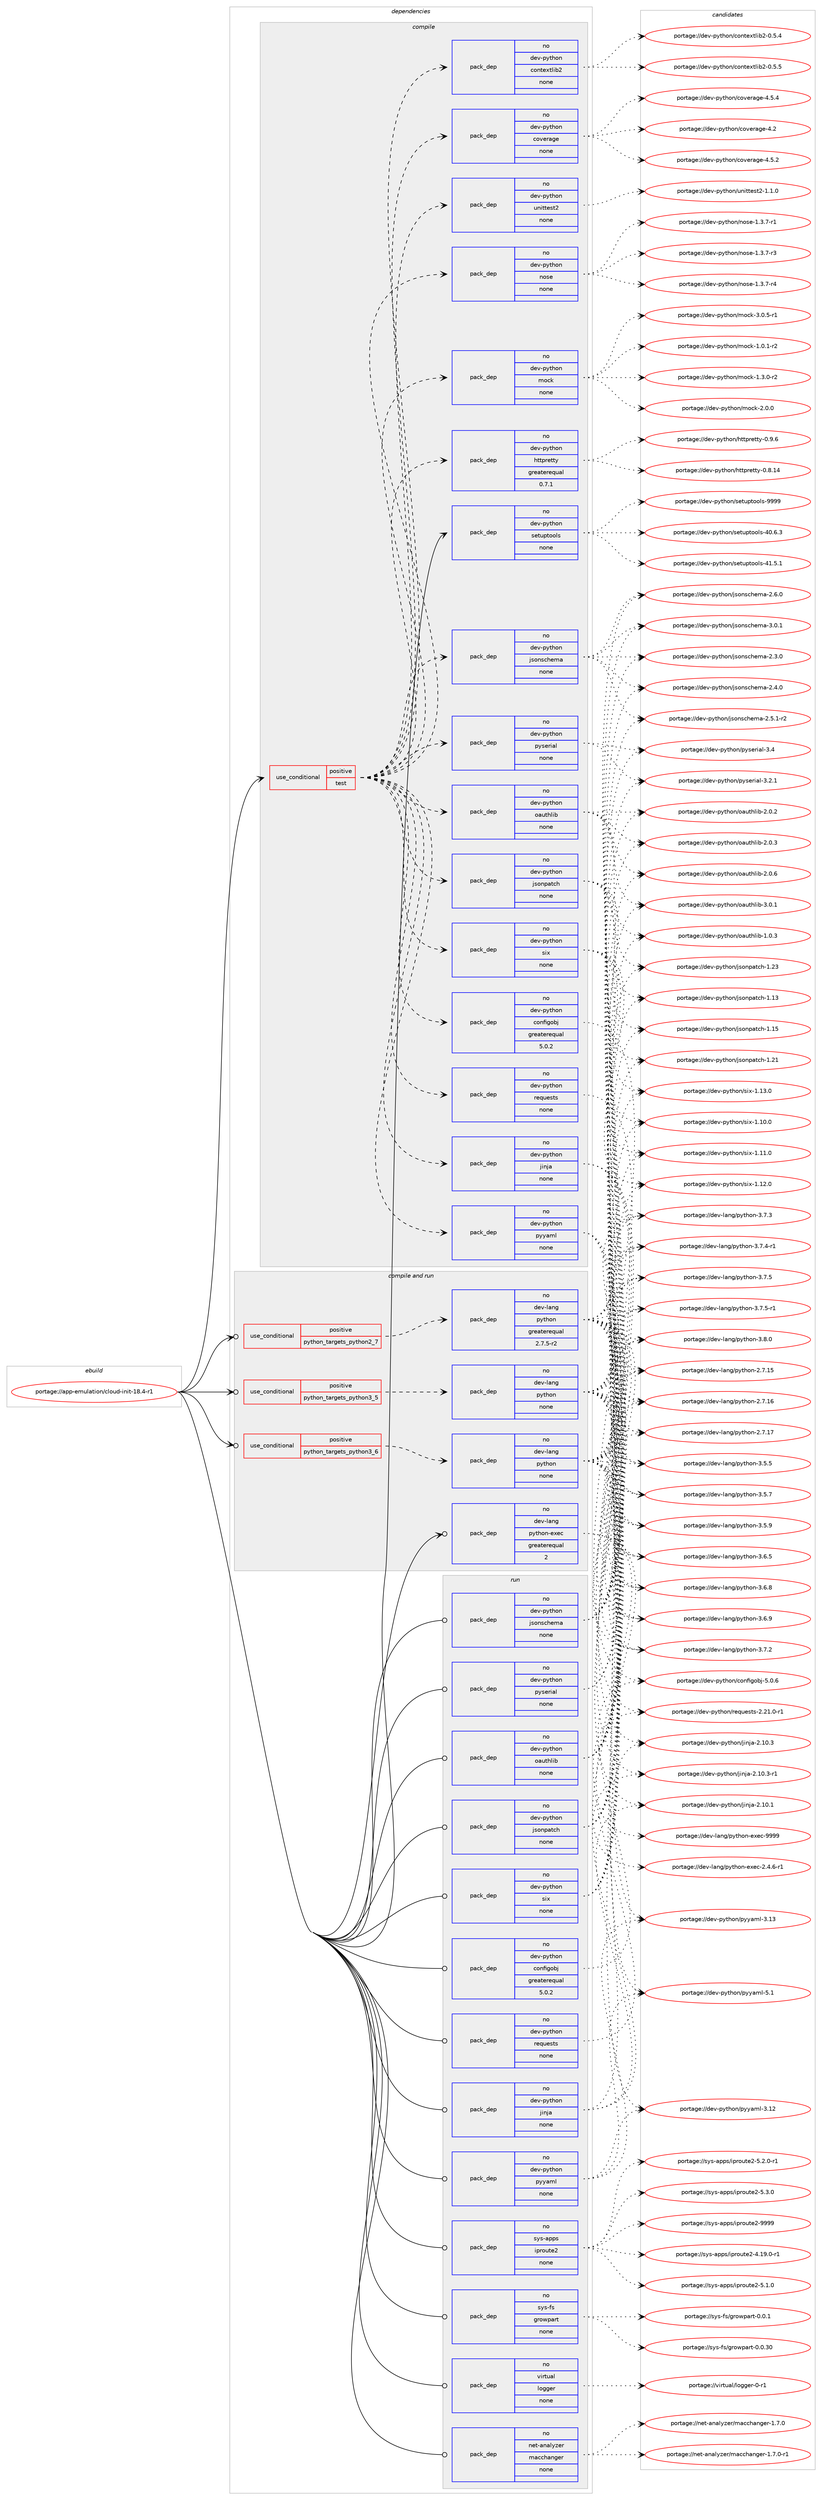 digraph prolog {

# *************
# Graph options
# *************

newrank=true;
concentrate=true;
compound=true;
graph [rankdir=LR,fontname=Helvetica,fontsize=10,ranksep=1.5];#, ranksep=2.5, nodesep=0.2];
edge  [arrowhead=vee];
node  [fontname=Helvetica,fontsize=10];

# **********
# The ebuild
# **********

subgraph cluster_leftcol {
color=gray;
rank=same;
label=<<i>ebuild</i>>;
id [label="portage://app-emulation/cloud-init-18.4-r1", color=red, width=4, href="../app-emulation/cloud-init-18.4-r1.svg"];
}

# ****************
# The dependencies
# ****************

subgraph cluster_midcol {
color=gray;
label=<<i>dependencies</i>>;
subgraph cluster_compile {
fillcolor="#eeeeee";
style=filled;
label=<<i>compile</i>>;
subgraph cond4576 {
dependency18989 [label=<<TABLE BORDER="0" CELLBORDER="1" CELLSPACING="0" CELLPADDING="4"><TR><TD ROWSPAN="3" CELLPADDING="10">use_conditional</TD></TR><TR><TD>positive</TD></TR><TR><TD>test</TD></TR></TABLE>>, shape=none, color=red];
subgraph pack14067 {
dependency18990 [label=<<TABLE BORDER="0" CELLBORDER="1" CELLSPACING="0" CELLPADDING="4" WIDTH="220"><TR><TD ROWSPAN="6" CELLPADDING="30">pack_dep</TD></TR><TR><TD WIDTH="110">no</TD></TR><TR><TD>dev-python</TD></TR><TR><TD>jinja</TD></TR><TR><TD>none</TD></TR><TR><TD></TD></TR></TABLE>>, shape=none, color=blue];
}
dependency18989:e -> dependency18990:w [weight=20,style="dashed",arrowhead="vee"];
subgraph pack14068 {
dependency18991 [label=<<TABLE BORDER="0" CELLBORDER="1" CELLSPACING="0" CELLPADDING="4" WIDTH="220"><TR><TD ROWSPAN="6" CELLPADDING="30">pack_dep</TD></TR><TR><TD WIDTH="110">no</TD></TR><TR><TD>dev-python</TD></TR><TR><TD>oauthlib</TD></TR><TR><TD>none</TD></TR><TR><TD></TD></TR></TABLE>>, shape=none, color=blue];
}
dependency18989:e -> dependency18991:w [weight=20,style="dashed",arrowhead="vee"];
subgraph pack14069 {
dependency18992 [label=<<TABLE BORDER="0" CELLBORDER="1" CELLSPACING="0" CELLPADDING="4" WIDTH="220"><TR><TD ROWSPAN="6" CELLPADDING="30">pack_dep</TD></TR><TR><TD WIDTH="110">no</TD></TR><TR><TD>dev-python</TD></TR><TR><TD>pyserial</TD></TR><TR><TD>none</TD></TR><TR><TD></TD></TR></TABLE>>, shape=none, color=blue];
}
dependency18989:e -> dependency18992:w [weight=20,style="dashed",arrowhead="vee"];
subgraph pack14070 {
dependency18993 [label=<<TABLE BORDER="0" CELLBORDER="1" CELLSPACING="0" CELLPADDING="4" WIDTH="220"><TR><TD ROWSPAN="6" CELLPADDING="30">pack_dep</TD></TR><TR><TD WIDTH="110">no</TD></TR><TR><TD>dev-python</TD></TR><TR><TD>configobj</TD></TR><TR><TD>greaterequal</TD></TR><TR><TD>5.0.2</TD></TR></TABLE>>, shape=none, color=blue];
}
dependency18989:e -> dependency18993:w [weight=20,style="dashed",arrowhead="vee"];
subgraph pack14071 {
dependency18994 [label=<<TABLE BORDER="0" CELLBORDER="1" CELLSPACING="0" CELLPADDING="4" WIDTH="220"><TR><TD ROWSPAN="6" CELLPADDING="30">pack_dep</TD></TR><TR><TD WIDTH="110">no</TD></TR><TR><TD>dev-python</TD></TR><TR><TD>pyyaml</TD></TR><TR><TD>none</TD></TR><TR><TD></TD></TR></TABLE>>, shape=none, color=blue];
}
dependency18989:e -> dependency18994:w [weight=20,style="dashed",arrowhead="vee"];
subgraph pack14072 {
dependency18995 [label=<<TABLE BORDER="0" CELLBORDER="1" CELLSPACING="0" CELLPADDING="4" WIDTH="220"><TR><TD ROWSPAN="6" CELLPADDING="30">pack_dep</TD></TR><TR><TD WIDTH="110">no</TD></TR><TR><TD>dev-python</TD></TR><TR><TD>requests</TD></TR><TR><TD>none</TD></TR><TR><TD></TD></TR></TABLE>>, shape=none, color=blue];
}
dependency18989:e -> dependency18995:w [weight=20,style="dashed",arrowhead="vee"];
subgraph pack14073 {
dependency18996 [label=<<TABLE BORDER="0" CELLBORDER="1" CELLSPACING="0" CELLPADDING="4" WIDTH="220"><TR><TD ROWSPAN="6" CELLPADDING="30">pack_dep</TD></TR><TR><TD WIDTH="110">no</TD></TR><TR><TD>dev-python</TD></TR><TR><TD>jsonpatch</TD></TR><TR><TD>none</TD></TR><TR><TD></TD></TR></TABLE>>, shape=none, color=blue];
}
dependency18989:e -> dependency18996:w [weight=20,style="dashed",arrowhead="vee"];
subgraph pack14074 {
dependency18997 [label=<<TABLE BORDER="0" CELLBORDER="1" CELLSPACING="0" CELLPADDING="4" WIDTH="220"><TR><TD ROWSPAN="6" CELLPADDING="30">pack_dep</TD></TR><TR><TD WIDTH="110">no</TD></TR><TR><TD>dev-python</TD></TR><TR><TD>jsonschema</TD></TR><TR><TD>none</TD></TR><TR><TD></TD></TR></TABLE>>, shape=none, color=blue];
}
dependency18989:e -> dependency18997:w [weight=20,style="dashed",arrowhead="vee"];
subgraph pack14075 {
dependency18998 [label=<<TABLE BORDER="0" CELLBORDER="1" CELLSPACING="0" CELLPADDING="4" WIDTH="220"><TR><TD ROWSPAN="6" CELLPADDING="30">pack_dep</TD></TR><TR><TD WIDTH="110">no</TD></TR><TR><TD>dev-python</TD></TR><TR><TD>six</TD></TR><TR><TD>none</TD></TR><TR><TD></TD></TR></TABLE>>, shape=none, color=blue];
}
dependency18989:e -> dependency18998:w [weight=20,style="dashed",arrowhead="vee"];
subgraph pack14076 {
dependency18999 [label=<<TABLE BORDER="0" CELLBORDER="1" CELLSPACING="0" CELLPADDING="4" WIDTH="220"><TR><TD ROWSPAN="6" CELLPADDING="30">pack_dep</TD></TR><TR><TD WIDTH="110">no</TD></TR><TR><TD>dev-python</TD></TR><TR><TD>httpretty</TD></TR><TR><TD>greaterequal</TD></TR><TR><TD>0.7.1</TD></TR></TABLE>>, shape=none, color=blue];
}
dependency18989:e -> dependency18999:w [weight=20,style="dashed",arrowhead="vee"];
subgraph pack14077 {
dependency19000 [label=<<TABLE BORDER="0" CELLBORDER="1" CELLSPACING="0" CELLPADDING="4" WIDTH="220"><TR><TD ROWSPAN="6" CELLPADDING="30">pack_dep</TD></TR><TR><TD WIDTH="110">no</TD></TR><TR><TD>dev-python</TD></TR><TR><TD>mock</TD></TR><TR><TD>none</TD></TR><TR><TD></TD></TR></TABLE>>, shape=none, color=blue];
}
dependency18989:e -> dependency19000:w [weight=20,style="dashed",arrowhead="vee"];
subgraph pack14078 {
dependency19001 [label=<<TABLE BORDER="0" CELLBORDER="1" CELLSPACING="0" CELLPADDING="4" WIDTH="220"><TR><TD ROWSPAN="6" CELLPADDING="30">pack_dep</TD></TR><TR><TD WIDTH="110">no</TD></TR><TR><TD>dev-python</TD></TR><TR><TD>nose</TD></TR><TR><TD>none</TD></TR><TR><TD></TD></TR></TABLE>>, shape=none, color=blue];
}
dependency18989:e -> dependency19001:w [weight=20,style="dashed",arrowhead="vee"];
subgraph pack14079 {
dependency19002 [label=<<TABLE BORDER="0" CELLBORDER="1" CELLSPACING="0" CELLPADDING="4" WIDTH="220"><TR><TD ROWSPAN="6" CELLPADDING="30">pack_dep</TD></TR><TR><TD WIDTH="110">no</TD></TR><TR><TD>dev-python</TD></TR><TR><TD>unittest2</TD></TR><TR><TD>none</TD></TR><TR><TD></TD></TR></TABLE>>, shape=none, color=blue];
}
dependency18989:e -> dependency19002:w [weight=20,style="dashed",arrowhead="vee"];
subgraph pack14080 {
dependency19003 [label=<<TABLE BORDER="0" CELLBORDER="1" CELLSPACING="0" CELLPADDING="4" WIDTH="220"><TR><TD ROWSPAN="6" CELLPADDING="30">pack_dep</TD></TR><TR><TD WIDTH="110">no</TD></TR><TR><TD>dev-python</TD></TR><TR><TD>coverage</TD></TR><TR><TD>none</TD></TR><TR><TD></TD></TR></TABLE>>, shape=none, color=blue];
}
dependency18989:e -> dependency19003:w [weight=20,style="dashed",arrowhead="vee"];
subgraph pack14081 {
dependency19004 [label=<<TABLE BORDER="0" CELLBORDER="1" CELLSPACING="0" CELLPADDING="4" WIDTH="220"><TR><TD ROWSPAN="6" CELLPADDING="30">pack_dep</TD></TR><TR><TD WIDTH="110">no</TD></TR><TR><TD>dev-python</TD></TR><TR><TD>contextlib2</TD></TR><TR><TD>none</TD></TR><TR><TD></TD></TR></TABLE>>, shape=none, color=blue];
}
dependency18989:e -> dependency19004:w [weight=20,style="dashed",arrowhead="vee"];
}
id:e -> dependency18989:w [weight=20,style="solid",arrowhead="vee"];
subgraph pack14082 {
dependency19005 [label=<<TABLE BORDER="0" CELLBORDER="1" CELLSPACING="0" CELLPADDING="4" WIDTH="220"><TR><TD ROWSPAN="6" CELLPADDING="30">pack_dep</TD></TR><TR><TD WIDTH="110">no</TD></TR><TR><TD>dev-python</TD></TR><TR><TD>setuptools</TD></TR><TR><TD>none</TD></TR><TR><TD></TD></TR></TABLE>>, shape=none, color=blue];
}
id:e -> dependency19005:w [weight=20,style="solid",arrowhead="vee"];
}
subgraph cluster_compileandrun {
fillcolor="#eeeeee";
style=filled;
label=<<i>compile and run</i>>;
subgraph cond4577 {
dependency19006 [label=<<TABLE BORDER="0" CELLBORDER="1" CELLSPACING="0" CELLPADDING="4"><TR><TD ROWSPAN="3" CELLPADDING="10">use_conditional</TD></TR><TR><TD>positive</TD></TR><TR><TD>python_targets_python2_7</TD></TR></TABLE>>, shape=none, color=red];
subgraph pack14083 {
dependency19007 [label=<<TABLE BORDER="0" CELLBORDER="1" CELLSPACING="0" CELLPADDING="4" WIDTH="220"><TR><TD ROWSPAN="6" CELLPADDING="30">pack_dep</TD></TR><TR><TD WIDTH="110">no</TD></TR><TR><TD>dev-lang</TD></TR><TR><TD>python</TD></TR><TR><TD>greaterequal</TD></TR><TR><TD>2.7.5-r2</TD></TR></TABLE>>, shape=none, color=blue];
}
dependency19006:e -> dependency19007:w [weight=20,style="dashed",arrowhead="vee"];
}
id:e -> dependency19006:w [weight=20,style="solid",arrowhead="odotvee"];
subgraph cond4578 {
dependency19008 [label=<<TABLE BORDER="0" CELLBORDER="1" CELLSPACING="0" CELLPADDING="4"><TR><TD ROWSPAN="3" CELLPADDING="10">use_conditional</TD></TR><TR><TD>positive</TD></TR><TR><TD>python_targets_python3_5</TD></TR></TABLE>>, shape=none, color=red];
subgraph pack14084 {
dependency19009 [label=<<TABLE BORDER="0" CELLBORDER="1" CELLSPACING="0" CELLPADDING="4" WIDTH="220"><TR><TD ROWSPAN="6" CELLPADDING="30">pack_dep</TD></TR><TR><TD WIDTH="110">no</TD></TR><TR><TD>dev-lang</TD></TR><TR><TD>python</TD></TR><TR><TD>none</TD></TR><TR><TD></TD></TR></TABLE>>, shape=none, color=blue];
}
dependency19008:e -> dependency19009:w [weight=20,style="dashed",arrowhead="vee"];
}
id:e -> dependency19008:w [weight=20,style="solid",arrowhead="odotvee"];
subgraph cond4579 {
dependency19010 [label=<<TABLE BORDER="0" CELLBORDER="1" CELLSPACING="0" CELLPADDING="4"><TR><TD ROWSPAN="3" CELLPADDING="10">use_conditional</TD></TR><TR><TD>positive</TD></TR><TR><TD>python_targets_python3_6</TD></TR></TABLE>>, shape=none, color=red];
subgraph pack14085 {
dependency19011 [label=<<TABLE BORDER="0" CELLBORDER="1" CELLSPACING="0" CELLPADDING="4" WIDTH="220"><TR><TD ROWSPAN="6" CELLPADDING="30">pack_dep</TD></TR><TR><TD WIDTH="110">no</TD></TR><TR><TD>dev-lang</TD></TR><TR><TD>python</TD></TR><TR><TD>none</TD></TR><TR><TD></TD></TR></TABLE>>, shape=none, color=blue];
}
dependency19010:e -> dependency19011:w [weight=20,style="dashed",arrowhead="vee"];
}
id:e -> dependency19010:w [weight=20,style="solid",arrowhead="odotvee"];
subgraph pack14086 {
dependency19012 [label=<<TABLE BORDER="0" CELLBORDER="1" CELLSPACING="0" CELLPADDING="4" WIDTH="220"><TR><TD ROWSPAN="6" CELLPADDING="30">pack_dep</TD></TR><TR><TD WIDTH="110">no</TD></TR><TR><TD>dev-lang</TD></TR><TR><TD>python-exec</TD></TR><TR><TD>greaterequal</TD></TR><TR><TD>2</TD></TR></TABLE>>, shape=none, color=blue];
}
id:e -> dependency19012:w [weight=20,style="solid",arrowhead="odotvee"];
}
subgraph cluster_run {
fillcolor="#eeeeee";
style=filled;
label=<<i>run</i>>;
subgraph pack14087 {
dependency19013 [label=<<TABLE BORDER="0" CELLBORDER="1" CELLSPACING="0" CELLPADDING="4" WIDTH="220"><TR><TD ROWSPAN="6" CELLPADDING="30">pack_dep</TD></TR><TR><TD WIDTH="110">no</TD></TR><TR><TD>dev-python</TD></TR><TR><TD>configobj</TD></TR><TR><TD>greaterequal</TD></TR><TR><TD>5.0.2</TD></TR></TABLE>>, shape=none, color=blue];
}
id:e -> dependency19013:w [weight=20,style="solid",arrowhead="odot"];
subgraph pack14088 {
dependency19014 [label=<<TABLE BORDER="0" CELLBORDER="1" CELLSPACING="0" CELLPADDING="4" WIDTH="220"><TR><TD ROWSPAN="6" CELLPADDING="30">pack_dep</TD></TR><TR><TD WIDTH="110">no</TD></TR><TR><TD>dev-python</TD></TR><TR><TD>jinja</TD></TR><TR><TD>none</TD></TR><TR><TD></TD></TR></TABLE>>, shape=none, color=blue];
}
id:e -> dependency19014:w [weight=20,style="solid",arrowhead="odot"];
subgraph pack14089 {
dependency19015 [label=<<TABLE BORDER="0" CELLBORDER="1" CELLSPACING="0" CELLPADDING="4" WIDTH="220"><TR><TD ROWSPAN="6" CELLPADDING="30">pack_dep</TD></TR><TR><TD WIDTH="110">no</TD></TR><TR><TD>dev-python</TD></TR><TR><TD>jsonpatch</TD></TR><TR><TD>none</TD></TR><TR><TD></TD></TR></TABLE>>, shape=none, color=blue];
}
id:e -> dependency19015:w [weight=20,style="solid",arrowhead="odot"];
subgraph pack14090 {
dependency19016 [label=<<TABLE BORDER="0" CELLBORDER="1" CELLSPACING="0" CELLPADDING="4" WIDTH="220"><TR><TD ROWSPAN="6" CELLPADDING="30">pack_dep</TD></TR><TR><TD WIDTH="110">no</TD></TR><TR><TD>dev-python</TD></TR><TR><TD>jsonschema</TD></TR><TR><TD>none</TD></TR><TR><TD></TD></TR></TABLE>>, shape=none, color=blue];
}
id:e -> dependency19016:w [weight=20,style="solid",arrowhead="odot"];
subgraph pack14091 {
dependency19017 [label=<<TABLE BORDER="0" CELLBORDER="1" CELLSPACING="0" CELLPADDING="4" WIDTH="220"><TR><TD ROWSPAN="6" CELLPADDING="30">pack_dep</TD></TR><TR><TD WIDTH="110">no</TD></TR><TR><TD>dev-python</TD></TR><TR><TD>oauthlib</TD></TR><TR><TD>none</TD></TR><TR><TD></TD></TR></TABLE>>, shape=none, color=blue];
}
id:e -> dependency19017:w [weight=20,style="solid",arrowhead="odot"];
subgraph pack14092 {
dependency19018 [label=<<TABLE BORDER="0" CELLBORDER="1" CELLSPACING="0" CELLPADDING="4" WIDTH="220"><TR><TD ROWSPAN="6" CELLPADDING="30">pack_dep</TD></TR><TR><TD WIDTH="110">no</TD></TR><TR><TD>dev-python</TD></TR><TR><TD>pyserial</TD></TR><TR><TD>none</TD></TR><TR><TD></TD></TR></TABLE>>, shape=none, color=blue];
}
id:e -> dependency19018:w [weight=20,style="solid",arrowhead="odot"];
subgraph pack14093 {
dependency19019 [label=<<TABLE BORDER="0" CELLBORDER="1" CELLSPACING="0" CELLPADDING="4" WIDTH="220"><TR><TD ROWSPAN="6" CELLPADDING="30">pack_dep</TD></TR><TR><TD WIDTH="110">no</TD></TR><TR><TD>dev-python</TD></TR><TR><TD>pyyaml</TD></TR><TR><TD>none</TD></TR><TR><TD></TD></TR></TABLE>>, shape=none, color=blue];
}
id:e -> dependency19019:w [weight=20,style="solid",arrowhead="odot"];
subgraph pack14094 {
dependency19020 [label=<<TABLE BORDER="0" CELLBORDER="1" CELLSPACING="0" CELLPADDING="4" WIDTH="220"><TR><TD ROWSPAN="6" CELLPADDING="30">pack_dep</TD></TR><TR><TD WIDTH="110">no</TD></TR><TR><TD>dev-python</TD></TR><TR><TD>requests</TD></TR><TR><TD>none</TD></TR><TR><TD></TD></TR></TABLE>>, shape=none, color=blue];
}
id:e -> dependency19020:w [weight=20,style="solid",arrowhead="odot"];
subgraph pack14095 {
dependency19021 [label=<<TABLE BORDER="0" CELLBORDER="1" CELLSPACING="0" CELLPADDING="4" WIDTH="220"><TR><TD ROWSPAN="6" CELLPADDING="30">pack_dep</TD></TR><TR><TD WIDTH="110">no</TD></TR><TR><TD>dev-python</TD></TR><TR><TD>six</TD></TR><TR><TD>none</TD></TR><TR><TD></TD></TR></TABLE>>, shape=none, color=blue];
}
id:e -> dependency19021:w [weight=20,style="solid",arrowhead="odot"];
subgraph pack14096 {
dependency19022 [label=<<TABLE BORDER="0" CELLBORDER="1" CELLSPACING="0" CELLPADDING="4" WIDTH="220"><TR><TD ROWSPAN="6" CELLPADDING="30">pack_dep</TD></TR><TR><TD WIDTH="110">no</TD></TR><TR><TD>net-analyzer</TD></TR><TR><TD>macchanger</TD></TR><TR><TD>none</TD></TR><TR><TD></TD></TR></TABLE>>, shape=none, color=blue];
}
id:e -> dependency19022:w [weight=20,style="solid",arrowhead="odot"];
subgraph pack14097 {
dependency19023 [label=<<TABLE BORDER="0" CELLBORDER="1" CELLSPACING="0" CELLPADDING="4" WIDTH="220"><TR><TD ROWSPAN="6" CELLPADDING="30">pack_dep</TD></TR><TR><TD WIDTH="110">no</TD></TR><TR><TD>sys-apps</TD></TR><TR><TD>iproute2</TD></TR><TR><TD>none</TD></TR><TR><TD></TD></TR></TABLE>>, shape=none, color=blue];
}
id:e -> dependency19023:w [weight=20,style="solid",arrowhead="odot"];
subgraph pack14098 {
dependency19024 [label=<<TABLE BORDER="0" CELLBORDER="1" CELLSPACING="0" CELLPADDING="4" WIDTH="220"><TR><TD ROWSPAN="6" CELLPADDING="30">pack_dep</TD></TR><TR><TD WIDTH="110">no</TD></TR><TR><TD>sys-fs</TD></TR><TR><TD>growpart</TD></TR><TR><TD>none</TD></TR><TR><TD></TD></TR></TABLE>>, shape=none, color=blue];
}
id:e -> dependency19024:w [weight=20,style="solid",arrowhead="odot"];
subgraph pack14099 {
dependency19025 [label=<<TABLE BORDER="0" CELLBORDER="1" CELLSPACING="0" CELLPADDING="4" WIDTH="220"><TR><TD ROWSPAN="6" CELLPADDING="30">pack_dep</TD></TR><TR><TD WIDTH="110">no</TD></TR><TR><TD>virtual</TD></TR><TR><TD>logger</TD></TR><TR><TD>none</TD></TR><TR><TD></TD></TR></TABLE>>, shape=none, color=blue];
}
id:e -> dependency19025:w [weight=20,style="solid",arrowhead="odot"];
}
}

# **************
# The candidates
# **************

subgraph cluster_choices {
rank=same;
color=gray;
label=<<i>candidates</i>>;

subgraph choice14067 {
color=black;
nodesep=1;
choiceportage10010111845112121116104111110471061051101069745504649484649 [label="portage://dev-python/jinja-2.10.1", color=red, width=4,href="../dev-python/jinja-2.10.1.svg"];
choiceportage10010111845112121116104111110471061051101069745504649484651 [label="portage://dev-python/jinja-2.10.3", color=red, width=4,href="../dev-python/jinja-2.10.3.svg"];
choiceportage100101118451121211161041111104710610511010697455046494846514511449 [label="portage://dev-python/jinja-2.10.3-r1", color=red, width=4,href="../dev-python/jinja-2.10.3-r1.svg"];
dependency18990:e -> choiceportage10010111845112121116104111110471061051101069745504649484649:w [style=dotted,weight="100"];
dependency18990:e -> choiceportage10010111845112121116104111110471061051101069745504649484651:w [style=dotted,weight="100"];
dependency18990:e -> choiceportage100101118451121211161041111104710610511010697455046494846514511449:w [style=dotted,weight="100"];
}
subgraph choice14068 {
color=black;
nodesep=1;
choiceportage10010111845112121116104111110471119711711610410810598454946484651 [label="portage://dev-python/oauthlib-1.0.3", color=red, width=4,href="../dev-python/oauthlib-1.0.3.svg"];
choiceportage10010111845112121116104111110471119711711610410810598455046484650 [label="portage://dev-python/oauthlib-2.0.2", color=red, width=4,href="../dev-python/oauthlib-2.0.2.svg"];
choiceportage10010111845112121116104111110471119711711610410810598455046484651 [label="portage://dev-python/oauthlib-2.0.3", color=red, width=4,href="../dev-python/oauthlib-2.0.3.svg"];
choiceportage10010111845112121116104111110471119711711610410810598455046484654 [label="portage://dev-python/oauthlib-2.0.6", color=red, width=4,href="../dev-python/oauthlib-2.0.6.svg"];
choiceportage10010111845112121116104111110471119711711610410810598455146484649 [label="portage://dev-python/oauthlib-3.0.1", color=red, width=4,href="../dev-python/oauthlib-3.0.1.svg"];
dependency18991:e -> choiceportage10010111845112121116104111110471119711711610410810598454946484651:w [style=dotted,weight="100"];
dependency18991:e -> choiceportage10010111845112121116104111110471119711711610410810598455046484650:w [style=dotted,weight="100"];
dependency18991:e -> choiceportage10010111845112121116104111110471119711711610410810598455046484651:w [style=dotted,weight="100"];
dependency18991:e -> choiceportage10010111845112121116104111110471119711711610410810598455046484654:w [style=dotted,weight="100"];
dependency18991:e -> choiceportage10010111845112121116104111110471119711711610410810598455146484649:w [style=dotted,weight="100"];
}
subgraph choice14069 {
color=black;
nodesep=1;
choiceportage100101118451121211161041111104711212111510111410597108455146504649 [label="portage://dev-python/pyserial-3.2.1", color=red, width=4,href="../dev-python/pyserial-3.2.1.svg"];
choiceportage10010111845112121116104111110471121211151011141059710845514652 [label="portage://dev-python/pyserial-3.4", color=red, width=4,href="../dev-python/pyserial-3.4.svg"];
dependency18992:e -> choiceportage100101118451121211161041111104711212111510111410597108455146504649:w [style=dotted,weight="100"];
dependency18992:e -> choiceportage10010111845112121116104111110471121211151011141059710845514652:w [style=dotted,weight="100"];
}
subgraph choice14070 {
color=black;
nodesep=1;
choiceportage10010111845112121116104111110479911111010210510311198106455346484654 [label="portage://dev-python/configobj-5.0.6", color=red, width=4,href="../dev-python/configobj-5.0.6.svg"];
dependency18993:e -> choiceportage10010111845112121116104111110479911111010210510311198106455346484654:w [style=dotted,weight="100"];
}
subgraph choice14071 {
color=black;
nodesep=1;
choiceportage1001011184511212111610411111047112121121971091084551464950 [label="portage://dev-python/pyyaml-3.12", color=red, width=4,href="../dev-python/pyyaml-3.12.svg"];
choiceportage1001011184511212111610411111047112121121971091084551464951 [label="portage://dev-python/pyyaml-3.13", color=red, width=4,href="../dev-python/pyyaml-3.13.svg"];
choiceportage10010111845112121116104111110471121211219710910845534649 [label="portage://dev-python/pyyaml-5.1", color=red, width=4,href="../dev-python/pyyaml-5.1.svg"];
dependency18994:e -> choiceportage1001011184511212111610411111047112121121971091084551464950:w [style=dotted,weight="100"];
dependency18994:e -> choiceportage1001011184511212111610411111047112121121971091084551464951:w [style=dotted,weight="100"];
dependency18994:e -> choiceportage10010111845112121116104111110471121211219710910845534649:w [style=dotted,weight="100"];
}
subgraph choice14072 {
color=black;
nodesep=1;
choiceportage1001011184511212111610411111047114101113117101115116115455046504946484511449 [label="portage://dev-python/requests-2.21.0-r1", color=red, width=4,href="../dev-python/requests-2.21.0-r1.svg"];
dependency18995:e -> choiceportage1001011184511212111610411111047114101113117101115116115455046504946484511449:w [style=dotted,weight="100"];
}
subgraph choice14073 {
color=black;
nodesep=1;
choiceportage100101118451121211161041111104710611511111011297116991044549464951 [label="portage://dev-python/jsonpatch-1.13", color=red, width=4,href="../dev-python/jsonpatch-1.13.svg"];
choiceportage100101118451121211161041111104710611511111011297116991044549464953 [label="portage://dev-python/jsonpatch-1.15", color=red, width=4,href="../dev-python/jsonpatch-1.15.svg"];
choiceportage100101118451121211161041111104710611511111011297116991044549465049 [label="portage://dev-python/jsonpatch-1.21", color=red, width=4,href="../dev-python/jsonpatch-1.21.svg"];
choiceportage100101118451121211161041111104710611511111011297116991044549465051 [label="portage://dev-python/jsonpatch-1.23", color=red, width=4,href="../dev-python/jsonpatch-1.23.svg"];
dependency18996:e -> choiceportage100101118451121211161041111104710611511111011297116991044549464951:w [style=dotted,weight="100"];
dependency18996:e -> choiceportage100101118451121211161041111104710611511111011297116991044549464953:w [style=dotted,weight="100"];
dependency18996:e -> choiceportage100101118451121211161041111104710611511111011297116991044549465049:w [style=dotted,weight="100"];
dependency18996:e -> choiceportage100101118451121211161041111104710611511111011297116991044549465051:w [style=dotted,weight="100"];
}
subgraph choice14074 {
color=black;
nodesep=1;
choiceportage10010111845112121116104111110471061151111101159910410110997455046514648 [label="portage://dev-python/jsonschema-2.3.0", color=red, width=4,href="../dev-python/jsonschema-2.3.0.svg"];
choiceportage10010111845112121116104111110471061151111101159910410110997455046524648 [label="portage://dev-python/jsonschema-2.4.0", color=red, width=4,href="../dev-python/jsonschema-2.4.0.svg"];
choiceportage100101118451121211161041111104710611511111011599104101109974550465346494511450 [label="portage://dev-python/jsonschema-2.5.1-r2", color=red, width=4,href="../dev-python/jsonschema-2.5.1-r2.svg"];
choiceportage10010111845112121116104111110471061151111101159910410110997455046544648 [label="portage://dev-python/jsonschema-2.6.0", color=red, width=4,href="../dev-python/jsonschema-2.6.0.svg"];
choiceportage10010111845112121116104111110471061151111101159910410110997455146484649 [label="portage://dev-python/jsonschema-3.0.1", color=red, width=4,href="../dev-python/jsonschema-3.0.1.svg"];
dependency18997:e -> choiceportage10010111845112121116104111110471061151111101159910410110997455046514648:w [style=dotted,weight="100"];
dependency18997:e -> choiceportage10010111845112121116104111110471061151111101159910410110997455046524648:w [style=dotted,weight="100"];
dependency18997:e -> choiceportage100101118451121211161041111104710611511111011599104101109974550465346494511450:w [style=dotted,weight="100"];
dependency18997:e -> choiceportage10010111845112121116104111110471061151111101159910410110997455046544648:w [style=dotted,weight="100"];
dependency18997:e -> choiceportage10010111845112121116104111110471061151111101159910410110997455146484649:w [style=dotted,weight="100"];
}
subgraph choice14075 {
color=black;
nodesep=1;
choiceportage100101118451121211161041111104711510512045494649484648 [label="portage://dev-python/six-1.10.0", color=red, width=4,href="../dev-python/six-1.10.0.svg"];
choiceportage100101118451121211161041111104711510512045494649494648 [label="portage://dev-python/six-1.11.0", color=red, width=4,href="../dev-python/six-1.11.0.svg"];
choiceportage100101118451121211161041111104711510512045494649504648 [label="portage://dev-python/six-1.12.0", color=red, width=4,href="../dev-python/six-1.12.0.svg"];
choiceportage100101118451121211161041111104711510512045494649514648 [label="portage://dev-python/six-1.13.0", color=red, width=4,href="../dev-python/six-1.13.0.svg"];
dependency18998:e -> choiceportage100101118451121211161041111104711510512045494649484648:w [style=dotted,weight="100"];
dependency18998:e -> choiceportage100101118451121211161041111104711510512045494649494648:w [style=dotted,weight="100"];
dependency18998:e -> choiceportage100101118451121211161041111104711510512045494649504648:w [style=dotted,weight="100"];
dependency18998:e -> choiceportage100101118451121211161041111104711510512045494649514648:w [style=dotted,weight="100"];
}
subgraph choice14076 {
color=black;
nodesep=1;
choiceportage100101118451121211161041111104710411611611211410111611612145484656464952 [label="portage://dev-python/httpretty-0.8.14", color=red, width=4,href="../dev-python/httpretty-0.8.14.svg"];
choiceportage1001011184511212111610411111047104116116112114101116116121454846574654 [label="portage://dev-python/httpretty-0.9.6", color=red, width=4,href="../dev-python/httpretty-0.9.6.svg"];
dependency18999:e -> choiceportage100101118451121211161041111104710411611611211410111611612145484656464952:w [style=dotted,weight="100"];
dependency18999:e -> choiceportage1001011184511212111610411111047104116116112114101116116121454846574654:w [style=dotted,weight="100"];
}
subgraph choice14077 {
color=black;
nodesep=1;
choiceportage1001011184511212111610411111047109111991074549464846494511450 [label="portage://dev-python/mock-1.0.1-r2", color=red, width=4,href="../dev-python/mock-1.0.1-r2.svg"];
choiceportage1001011184511212111610411111047109111991074549465146484511450 [label="portage://dev-python/mock-1.3.0-r2", color=red, width=4,href="../dev-python/mock-1.3.0-r2.svg"];
choiceportage100101118451121211161041111104710911199107455046484648 [label="portage://dev-python/mock-2.0.0", color=red, width=4,href="../dev-python/mock-2.0.0.svg"];
choiceportage1001011184511212111610411111047109111991074551464846534511449 [label="portage://dev-python/mock-3.0.5-r1", color=red, width=4,href="../dev-python/mock-3.0.5-r1.svg"];
dependency19000:e -> choiceportage1001011184511212111610411111047109111991074549464846494511450:w [style=dotted,weight="100"];
dependency19000:e -> choiceportage1001011184511212111610411111047109111991074549465146484511450:w [style=dotted,weight="100"];
dependency19000:e -> choiceportage100101118451121211161041111104710911199107455046484648:w [style=dotted,weight="100"];
dependency19000:e -> choiceportage1001011184511212111610411111047109111991074551464846534511449:w [style=dotted,weight="100"];
}
subgraph choice14078 {
color=black;
nodesep=1;
choiceportage10010111845112121116104111110471101111151014549465146554511449 [label="portage://dev-python/nose-1.3.7-r1", color=red, width=4,href="../dev-python/nose-1.3.7-r1.svg"];
choiceportage10010111845112121116104111110471101111151014549465146554511451 [label="portage://dev-python/nose-1.3.7-r3", color=red, width=4,href="../dev-python/nose-1.3.7-r3.svg"];
choiceportage10010111845112121116104111110471101111151014549465146554511452 [label="portage://dev-python/nose-1.3.7-r4", color=red, width=4,href="../dev-python/nose-1.3.7-r4.svg"];
dependency19001:e -> choiceportage10010111845112121116104111110471101111151014549465146554511449:w [style=dotted,weight="100"];
dependency19001:e -> choiceportage10010111845112121116104111110471101111151014549465146554511451:w [style=dotted,weight="100"];
dependency19001:e -> choiceportage10010111845112121116104111110471101111151014549465146554511452:w [style=dotted,weight="100"];
}
subgraph choice14079 {
color=black;
nodesep=1;
choiceportage100101118451121211161041111104711711010511611610111511650454946494648 [label="portage://dev-python/unittest2-1.1.0", color=red, width=4,href="../dev-python/unittest2-1.1.0.svg"];
dependency19002:e -> choiceportage100101118451121211161041111104711711010511611610111511650454946494648:w [style=dotted,weight="100"];
}
subgraph choice14080 {
color=black;
nodesep=1;
choiceportage1001011184511212111610411111047991111181011149710310145524650 [label="portage://dev-python/coverage-4.2", color=red, width=4,href="../dev-python/coverage-4.2.svg"];
choiceportage10010111845112121116104111110479911111810111497103101455246534650 [label="portage://dev-python/coverage-4.5.2", color=red, width=4,href="../dev-python/coverage-4.5.2.svg"];
choiceportage10010111845112121116104111110479911111810111497103101455246534652 [label="portage://dev-python/coverage-4.5.4", color=red, width=4,href="../dev-python/coverage-4.5.4.svg"];
dependency19003:e -> choiceportage1001011184511212111610411111047991111181011149710310145524650:w [style=dotted,weight="100"];
dependency19003:e -> choiceportage10010111845112121116104111110479911111810111497103101455246534650:w [style=dotted,weight="100"];
dependency19003:e -> choiceportage10010111845112121116104111110479911111810111497103101455246534652:w [style=dotted,weight="100"];
}
subgraph choice14081 {
color=black;
nodesep=1;
choiceportage1001011184511212111610411111047991111101161011201161081059850454846534652 [label="portage://dev-python/contextlib2-0.5.4", color=red, width=4,href="../dev-python/contextlib2-0.5.4.svg"];
choiceportage1001011184511212111610411111047991111101161011201161081059850454846534653 [label="portage://dev-python/contextlib2-0.5.5", color=red, width=4,href="../dev-python/contextlib2-0.5.5.svg"];
dependency19004:e -> choiceportage1001011184511212111610411111047991111101161011201161081059850454846534652:w [style=dotted,weight="100"];
dependency19004:e -> choiceportage1001011184511212111610411111047991111101161011201161081059850454846534653:w [style=dotted,weight="100"];
}
subgraph choice14082 {
color=black;
nodesep=1;
choiceportage100101118451121211161041111104711510111611711211611111110811545524846544651 [label="portage://dev-python/setuptools-40.6.3", color=red, width=4,href="../dev-python/setuptools-40.6.3.svg"];
choiceportage100101118451121211161041111104711510111611711211611111110811545524946534649 [label="portage://dev-python/setuptools-41.5.1", color=red, width=4,href="../dev-python/setuptools-41.5.1.svg"];
choiceportage10010111845112121116104111110471151011161171121161111111081154557575757 [label="portage://dev-python/setuptools-9999", color=red, width=4,href="../dev-python/setuptools-9999.svg"];
dependency19005:e -> choiceportage100101118451121211161041111104711510111611711211611111110811545524846544651:w [style=dotted,weight="100"];
dependency19005:e -> choiceportage100101118451121211161041111104711510111611711211611111110811545524946534649:w [style=dotted,weight="100"];
dependency19005:e -> choiceportage10010111845112121116104111110471151011161171121161111111081154557575757:w [style=dotted,weight="100"];
}
subgraph choice14083 {
color=black;
nodesep=1;
choiceportage10010111845108971101034711212111610411111045504655464953 [label="portage://dev-lang/python-2.7.15", color=red, width=4,href="../dev-lang/python-2.7.15.svg"];
choiceportage10010111845108971101034711212111610411111045504655464954 [label="portage://dev-lang/python-2.7.16", color=red, width=4,href="../dev-lang/python-2.7.16.svg"];
choiceportage10010111845108971101034711212111610411111045504655464955 [label="portage://dev-lang/python-2.7.17", color=red, width=4,href="../dev-lang/python-2.7.17.svg"];
choiceportage100101118451089711010347112121116104111110455146534653 [label="portage://dev-lang/python-3.5.5", color=red, width=4,href="../dev-lang/python-3.5.5.svg"];
choiceportage100101118451089711010347112121116104111110455146534655 [label="portage://dev-lang/python-3.5.7", color=red, width=4,href="../dev-lang/python-3.5.7.svg"];
choiceportage100101118451089711010347112121116104111110455146534657 [label="portage://dev-lang/python-3.5.9", color=red, width=4,href="../dev-lang/python-3.5.9.svg"];
choiceportage100101118451089711010347112121116104111110455146544653 [label="portage://dev-lang/python-3.6.5", color=red, width=4,href="../dev-lang/python-3.6.5.svg"];
choiceportage100101118451089711010347112121116104111110455146544656 [label="portage://dev-lang/python-3.6.8", color=red, width=4,href="../dev-lang/python-3.6.8.svg"];
choiceportage100101118451089711010347112121116104111110455146544657 [label="portage://dev-lang/python-3.6.9", color=red, width=4,href="../dev-lang/python-3.6.9.svg"];
choiceportage100101118451089711010347112121116104111110455146554650 [label="portage://dev-lang/python-3.7.2", color=red, width=4,href="../dev-lang/python-3.7.2.svg"];
choiceportage100101118451089711010347112121116104111110455146554651 [label="portage://dev-lang/python-3.7.3", color=red, width=4,href="../dev-lang/python-3.7.3.svg"];
choiceportage1001011184510897110103471121211161041111104551465546524511449 [label="portage://dev-lang/python-3.7.4-r1", color=red, width=4,href="../dev-lang/python-3.7.4-r1.svg"];
choiceportage100101118451089711010347112121116104111110455146554653 [label="portage://dev-lang/python-3.7.5", color=red, width=4,href="../dev-lang/python-3.7.5.svg"];
choiceportage1001011184510897110103471121211161041111104551465546534511449 [label="portage://dev-lang/python-3.7.5-r1", color=red, width=4,href="../dev-lang/python-3.7.5-r1.svg"];
choiceportage100101118451089711010347112121116104111110455146564648 [label="portage://dev-lang/python-3.8.0", color=red, width=4,href="../dev-lang/python-3.8.0.svg"];
dependency19007:e -> choiceportage10010111845108971101034711212111610411111045504655464953:w [style=dotted,weight="100"];
dependency19007:e -> choiceportage10010111845108971101034711212111610411111045504655464954:w [style=dotted,weight="100"];
dependency19007:e -> choiceportage10010111845108971101034711212111610411111045504655464955:w [style=dotted,weight="100"];
dependency19007:e -> choiceportage100101118451089711010347112121116104111110455146534653:w [style=dotted,weight="100"];
dependency19007:e -> choiceportage100101118451089711010347112121116104111110455146534655:w [style=dotted,weight="100"];
dependency19007:e -> choiceportage100101118451089711010347112121116104111110455146534657:w [style=dotted,weight="100"];
dependency19007:e -> choiceportage100101118451089711010347112121116104111110455146544653:w [style=dotted,weight="100"];
dependency19007:e -> choiceportage100101118451089711010347112121116104111110455146544656:w [style=dotted,weight="100"];
dependency19007:e -> choiceportage100101118451089711010347112121116104111110455146544657:w [style=dotted,weight="100"];
dependency19007:e -> choiceportage100101118451089711010347112121116104111110455146554650:w [style=dotted,weight="100"];
dependency19007:e -> choiceportage100101118451089711010347112121116104111110455146554651:w [style=dotted,weight="100"];
dependency19007:e -> choiceportage1001011184510897110103471121211161041111104551465546524511449:w [style=dotted,weight="100"];
dependency19007:e -> choiceportage100101118451089711010347112121116104111110455146554653:w [style=dotted,weight="100"];
dependency19007:e -> choiceportage1001011184510897110103471121211161041111104551465546534511449:w [style=dotted,weight="100"];
dependency19007:e -> choiceportage100101118451089711010347112121116104111110455146564648:w [style=dotted,weight="100"];
}
subgraph choice14084 {
color=black;
nodesep=1;
choiceportage10010111845108971101034711212111610411111045504655464953 [label="portage://dev-lang/python-2.7.15", color=red, width=4,href="../dev-lang/python-2.7.15.svg"];
choiceportage10010111845108971101034711212111610411111045504655464954 [label="portage://dev-lang/python-2.7.16", color=red, width=4,href="../dev-lang/python-2.7.16.svg"];
choiceportage10010111845108971101034711212111610411111045504655464955 [label="portage://dev-lang/python-2.7.17", color=red, width=4,href="../dev-lang/python-2.7.17.svg"];
choiceportage100101118451089711010347112121116104111110455146534653 [label="portage://dev-lang/python-3.5.5", color=red, width=4,href="../dev-lang/python-3.5.5.svg"];
choiceportage100101118451089711010347112121116104111110455146534655 [label="portage://dev-lang/python-3.5.7", color=red, width=4,href="../dev-lang/python-3.5.7.svg"];
choiceportage100101118451089711010347112121116104111110455146534657 [label="portage://dev-lang/python-3.5.9", color=red, width=4,href="../dev-lang/python-3.5.9.svg"];
choiceportage100101118451089711010347112121116104111110455146544653 [label="portage://dev-lang/python-3.6.5", color=red, width=4,href="../dev-lang/python-3.6.5.svg"];
choiceportage100101118451089711010347112121116104111110455146544656 [label="portage://dev-lang/python-3.6.8", color=red, width=4,href="../dev-lang/python-3.6.8.svg"];
choiceportage100101118451089711010347112121116104111110455146544657 [label="portage://dev-lang/python-3.6.9", color=red, width=4,href="../dev-lang/python-3.6.9.svg"];
choiceportage100101118451089711010347112121116104111110455146554650 [label="portage://dev-lang/python-3.7.2", color=red, width=4,href="../dev-lang/python-3.7.2.svg"];
choiceportage100101118451089711010347112121116104111110455146554651 [label="portage://dev-lang/python-3.7.3", color=red, width=4,href="../dev-lang/python-3.7.3.svg"];
choiceportage1001011184510897110103471121211161041111104551465546524511449 [label="portage://dev-lang/python-3.7.4-r1", color=red, width=4,href="../dev-lang/python-3.7.4-r1.svg"];
choiceportage100101118451089711010347112121116104111110455146554653 [label="portage://dev-lang/python-3.7.5", color=red, width=4,href="../dev-lang/python-3.7.5.svg"];
choiceportage1001011184510897110103471121211161041111104551465546534511449 [label="portage://dev-lang/python-3.7.5-r1", color=red, width=4,href="../dev-lang/python-3.7.5-r1.svg"];
choiceportage100101118451089711010347112121116104111110455146564648 [label="portage://dev-lang/python-3.8.0", color=red, width=4,href="../dev-lang/python-3.8.0.svg"];
dependency19009:e -> choiceportage10010111845108971101034711212111610411111045504655464953:w [style=dotted,weight="100"];
dependency19009:e -> choiceportage10010111845108971101034711212111610411111045504655464954:w [style=dotted,weight="100"];
dependency19009:e -> choiceportage10010111845108971101034711212111610411111045504655464955:w [style=dotted,weight="100"];
dependency19009:e -> choiceportage100101118451089711010347112121116104111110455146534653:w [style=dotted,weight="100"];
dependency19009:e -> choiceportage100101118451089711010347112121116104111110455146534655:w [style=dotted,weight="100"];
dependency19009:e -> choiceportage100101118451089711010347112121116104111110455146534657:w [style=dotted,weight="100"];
dependency19009:e -> choiceportage100101118451089711010347112121116104111110455146544653:w [style=dotted,weight="100"];
dependency19009:e -> choiceportage100101118451089711010347112121116104111110455146544656:w [style=dotted,weight="100"];
dependency19009:e -> choiceportage100101118451089711010347112121116104111110455146544657:w [style=dotted,weight="100"];
dependency19009:e -> choiceportage100101118451089711010347112121116104111110455146554650:w [style=dotted,weight="100"];
dependency19009:e -> choiceportage100101118451089711010347112121116104111110455146554651:w [style=dotted,weight="100"];
dependency19009:e -> choiceportage1001011184510897110103471121211161041111104551465546524511449:w [style=dotted,weight="100"];
dependency19009:e -> choiceportage100101118451089711010347112121116104111110455146554653:w [style=dotted,weight="100"];
dependency19009:e -> choiceportage1001011184510897110103471121211161041111104551465546534511449:w [style=dotted,weight="100"];
dependency19009:e -> choiceportage100101118451089711010347112121116104111110455146564648:w [style=dotted,weight="100"];
}
subgraph choice14085 {
color=black;
nodesep=1;
choiceportage10010111845108971101034711212111610411111045504655464953 [label="portage://dev-lang/python-2.7.15", color=red, width=4,href="../dev-lang/python-2.7.15.svg"];
choiceportage10010111845108971101034711212111610411111045504655464954 [label="portage://dev-lang/python-2.7.16", color=red, width=4,href="../dev-lang/python-2.7.16.svg"];
choiceportage10010111845108971101034711212111610411111045504655464955 [label="portage://dev-lang/python-2.7.17", color=red, width=4,href="../dev-lang/python-2.7.17.svg"];
choiceportage100101118451089711010347112121116104111110455146534653 [label="portage://dev-lang/python-3.5.5", color=red, width=4,href="../dev-lang/python-3.5.5.svg"];
choiceportage100101118451089711010347112121116104111110455146534655 [label="portage://dev-lang/python-3.5.7", color=red, width=4,href="../dev-lang/python-3.5.7.svg"];
choiceportage100101118451089711010347112121116104111110455146534657 [label="portage://dev-lang/python-3.5.9", color=red, width=4,href="../dev-lang/python-3.5.9.svg"];
choiceportage100101118451089711010347112121116104111110455146544653 [label="portage://dev-lang/python-3.6.5", color=red, width=4,href="../dev-lang/python-3.6.5.svg"];
choiceportage100101118451089711010347112121116104111110455146544656 [label="portage://dev-lang/python-3.6.8", color=red, width=4,href="../dev-lang/python-3.6.8.svg"];
choiceportage100101118451089711010347112121116104111110455146544657 [label="portage://dev-lang/python-3.6.9", color=red, width=4,href="../dev-lang/python-3.6.9.svg"];
choiceportage100101118451089711010347112121116104111110455146554650 [label="portage://dev-lang/python-3.7.2", color=red, width=4,href="../dev-lang/python-3.7.2.svg"];
choiceportage100101118451089711010347112121116104111110455146554651 [label="portage://dev-lang/python-3.7.3", color=red, width=4,href="../dev-lang/python-3.7.3.svg"];
choiceportage1001011184510897110103471121211161041111104551465546524511449 [label="portage://dev-lang/python-3.7.4-r1", color=red, width=4,href="../dev-lang/python-3.7.4-r1.svg"];
choiceportage100101118451089711010347112121116104111110455146554653 [label="portage://dev-lang/python-3.7.5", color=red, width=4,href="../dev-lang/python-3.7.5.svg"];
choiceportage1001011184510897110103471121211161041111104551465546534511449 [label="portage://dev-lang/python-3.7.5-r1", color=red, width=4,href="../dev-lang/python-3.7.5-r1.svg"];
choiceportage100101118451089711010347112121116104111110455146564648 [label="portage://dev-lang/python-3.8.0", color=red, width=4,href="../dev-lang/python-3.8.0.svg"];
dependency19011:e -> choiceportage10010111845108971101034711212111610411111045504655464953:w [style=dotted,weight="100"];
dependency19011:e -> choiceportage10010111845108971101034711212111610411111045504655464954:w [style=dotted,weight="100"];
dependency19011:e -> choiceportage10010111845108971101034711212111610411111045504655464955:w [style=dotted,weight="100"];
dependency19011:e -> choiceportage100101118451089711010347112121116104111110455146534653:w [style=dotted,weight="100"];
dependency19011:e -> choiceportage100101118451089711010347112121116104111110455146534655:w [style=dotted,weight="100"];
dependency19011:e -> choiceportage100101118451089711010347112121116104111110455146534657:w [style=dotted,weight="100"];
dependency19011:e -> choiceportage100101118451089711010347112121116104111110455146544653:w [style=dotted,weight="100"];
dependency19011:e -> choiceportage100101118451089711010347112121116104111110455146544656:w [style=dotted,weight="100"];
dependency19011:e -> choiceportage100101118451089711010347112121116104111110455146544657:w [style=dotted,weight="100"];
dependency19011:e -> choiceportage100101118451089711010347112121116104111110455146554650:w [style=dotted,weight="100"];
dependency19011:e -> choiceportage100101118451089711010347112121116104111110455146554651:w [style=dotted,weight="100"];
dependency19011:e -> choiceportage1001011184510897110103471121211161041111104551465546524511449:w [style=dotted,weight="100"];
dependency19011:e -> choiceportage100101118451089711010347112121116104111110455146554653:w [style=dotted,weight="100"];
dependency19011:e -> choiceportage1001011184510897110103471121211161041111104551465546534511449:w [style=dotted,weight="100"];
dependency19011:e -> choiceportage100101118451089711010347112121116104111110455146564648:w [style=dotted,weight="100"];
}
subgraph choice14086 {
color=black;
nodesep=1;
choiceportage10010111845108971101034711212111610411111045101120101994550465246544511449 [label="portage://dev-lang/python-exec-2.4.6-r1", color=red, width=4,href="../dev-lang/python-exec-2.4.6-r1.svg"];
choiceportage10010111845108971101034711212111610411111045101120101994557575757 [label="portage://dev-lang/python-exec-9999", color=red, width=4,href="../dev-lang/python-exec-9999.svg"];
dependency19012:e -> choiceportage10010111845108971101034711212111610411111045101120101994550465246544511449:w [style=dotted,weight="100"];
dependency19012:e -> choiceportage10010111845108971101034711212111610411111045101120101994557575757:w [style=dotted,weight="100"];
}
subgraph choice14087 {
color=black;
nodesep=1;
choiceportage10010111845112121116104111110479911111010210510311198106455346484654 [label="portage://dev-python/configobj-5.0.6", color=red, width=4,href="../dev-python/configobj-5.0.6.svg"];
dependency19013:e -> choiceportage10010111845112121116104111110479911111010210510311198106455346484654:w [style=dotted,weight="100"];
}
subgraph choice14088 {
color=black;
nodesep=1;
choiceportage10010111845112121116104111110471061051101069745504649484649 [label="portage://dev-python/jinja-2.10.1", color=red, width=4,href="../dev-python/jinja-2.10.1.svg"];
choiceportage10010111845112121116104111110471061051101069745504649484651 [label="portage://dev-python/jinja-2.10.3", color=red, width=4,href="../dev-python/jinja-2.10.3.svg"];
choiceportage100101118451121211161041111104710610511010697455046494846514511449 [label="portage://dev-python/jinja-2.10.3-r1", color=red, width=4,href="../dev-python/jinja-2.10.3-r1.svg"];
dependency19014:e -> choiceportage10010111845112121116104111110471061051101069745504649484649:w [style=dotted,weight="100"];
dependency19014:e -> choiceportage10010111845112121116104111110471061051101069745504649484651:w [style=dotted,weight="100"];
dependency19014:e -> choiceportage100101118451121211161041111104710610511010697455046494846514511449:w [style=dotted,weight="100"];
}
subgraph choice14089 {
color=black;
nodesep=1;
choiceportage100101118451121211161041111104710611511111011297116991044549464951 [label="portage://dev-python/jsonpatch-1.13", color=red, width=4,href="../dev-python/jsonpatch-1.13.svg"];
choiceportage100101118451121211161041111104710611511111011297116991044549464953 [label="portage://dev-python/jsonpatch-1.15", color=red, width=4,href="../dev-python/jsonpatch-1.15.svg"];
choiceportage100101118451121211161041111104710611511111011297116991044549465049 [label="portage://dev-python/jsonpatch-1.21", color=red, width=4,href="../dev-python/jsonpatch-1.21.svg"];
choiceportage100101118451121211161041111104710611511111011297116991044549465051 [label="portage://dev-python/jsonpatch-1.23", color=red, width=4,href="../dev-python/jsonpatch-1.23.svg"];
dependency19015:e -> choiceportage100101118451121211161041111104710611511111011297116991044549464951:w [style=dotted,weight="100"];
dependency19015:e -> choiceportage100101118451121211161041111104710611511111011297116991044549464953:w [style=dotted,weight="100"];
dependency19015:e -> choiceportage100101118451121211161041111104710611511111011297116991044549465049:w [style=dotted,weight="100"];
dependency19015:e -> choiceportage100101118451121211161041111104710611511111011297116991044549465051:w [style=dotted,weight="100"];
}
subgraph choice14090 {
color=black;
nodesep=1;
choiceportage10010111845112121116104111110471061151111101159910410110997455046514648 [label="portage://dev-python/jsonschema-2.3.0", color=red, width=4,href="../dev-python/jsonschema-2.3.0.svg"];
choiceportage10010111845112121116104111110471061151111101159910410110997455046524648 [label="portage://dev-python/jsonschema-2.4.0", color=red, width=4,href="../dev-python/jsonschema-2.4.0.svg"];
choiceportage100101118451121211161041111104710611511111011599104101109974550465346494511450 [label="portage://dev-python/jsonschema-2.5.1-r2", color=red, width=4,href="../dev-python/jsonschema-2.5.1-r2.svg"];
choiceportage10010111845112121116104111110471061151111101159910410110997455046544648 [label="portage://dev-python/jsonschema-2.6.0", color=red, width=4,href="../dev-python/jsonschema-2.6.0.svg"];
choiceportage10010111845112121116104111110471061151111101159910410110997455146484649 [label="portage://dev-python/jsonschema-3.0.1", color=red, width=4,href="../dev-python/jsonschema-3.0.1.svg"];
dependency19016:e -> choiceportage10010111845112121116104111110471061151111101159910410110997455046514648:w [style=dotted,weight="100"];
dependency19016:e -> choiceportage10010111845112121116104111110471061151111101159910410110997455046524648:w [style=dotted,weight="100"];
dependency19016:e -> choiceportage100101118451121211161041111104710611511111011599104101109974550465346494511450:w [style=dotted,weight="100"];
dependency19016:e -> choiceportage10010111845112121116104111110471061151111101159910410110997455046544648:w [style=dotted,weight="100"];
dependency19016:e -> choiceportage10010111845112121116104111110471061151111101159910410110997455146484649:w [style=dotted,weight="100"];
}
subgraph choice14091 {
color=black;
nodesep=1;
choiceportage10010111845112121116104111110471119711711610410810598454946484651 [label="portage://dev-python/oauthlib-1.0.3", color=red, width=4,href="../dev-python/oauthlib-1.0.3.svg"];
choiceportage10010111845112121116104111110471119711711610410810598455046484650 [label="portage://dev-python/oauthlib-2.0.2", color=red, width=4,href="../dev-python/oauthlib-2.0.2.svg"];
choiceportage10010111845112121116104111110471119711711610410810598455046484651 [label="portage://dev-python/oauthlib-2.0.3", color=red, width=4,href="../dev-python/oauthlib-2.0.3.svg"];
choiceportage10010111845112121116104111110471119711711610410810598455046484654 [label="portage://dev-python/oauthlib-2.0.6", color=red, width=4,href="../dev-python/oauthlib-2.0.6.svg"];
choiceportage10010111845112121116104111110471119711711610410810598455146484649 [label="portage://dev-python/oauthlib-3.0.1", color=red, width=4,href="../dev-python/oauthlib-3.0.1.svg"];
dependency19017:e -> choiceportage10010111845112121116104111110471119711711610410810598454946484651:w [style=dotted,weight="100"];
dependency19017:e -> choiceportage10010111845112121116104111110471119711711610410810598455046484650:w [style=dotted,weight="100"];
dependency19017:e -> choiceportage10010111845112121116104111110471119711711610410810598455046484651:w [style=dotted,weight="100"];
dependency19017:e -> choiceportage10010111845112121116104111110471119711711610410810598455046484654:w [style=dotted,weight="100"];
dependency19017:e -> choiceportage10010111845112121116104111110471119711711610410810598455146484649:w [style=dotted,weight="100"];
}
subgraph choice14092 {
color=black;
nodesep=1;
choiceportage100101118451121211161041111104711212111510111410597108455146504649 [label="portage://dev-python/pyserial-3.2.1", color=red, width=4,href="../dev-python/pyserial-3.2.1.svg"];
choiceportage10010111845112121116104111110471121211151011141059710845514652 [label="portage://dev-python/pyserial-3.4", color=red, width=4,href="../dev-python/pyserial-3.4.svg"];
dependency19018:e -> choiceportage100101118451121211161041111104711212111510111410597108455146504649:w [style=dotted,weight="100"];
dependency19018:e -> choiceportage10010111845112121116104111110471121211151011141059710845514652:w [style=dotted,weight="100"];
}
subgraph choice14093 {
color=black;
nodesep=1;
choiceportage1001011184511212111610411111047112121121971091084551464950 [label="portage://dev-python/pyyaml-3.12", color=red, width=4,href="../dev-python/pyyaml-3.12.svg"];
choiceportage1001011184511212111610411111047112121121971091084551464951 [label="portage://dev-python/pyyaml-3.13", color=red, width=4,href="../dev-python/pyyaml-3.13.svg"];
choiceportage10010111845112121116104111110471121211219710910845534649 [label="portage://dev-python/pyyaml-5.1", color=red, width=4,href="../dev-python/pyyaml-5.1.svg"];
dependency19019:e -> choiceportage1001011184511212111610411111047112121121971091084551464950:w [style=dotted,weight="100"];
dependency19019:e -> choiceportage1001011184511212111610411111047112121121971091084551464951:w [style=dotted,weight="100"];
dependency19019:e -> choiceportage10010111845112121116104111110471121211219710910845534649:w [style=dotted,weight="100"];
}
subgraph choice14094 {
color=black;
nodesep=1;
choiceportage1001011184511212111610411111047114101113117101115116115455046504946484511449 [label="portage://dev-python/requests-2.21.0-r1", color=red, width=4,href="../dev-python/requests-2.21.0-r1.svg"];
dependency19020:e -> choiceportage1001011184511212111610411111047114101113117101115116115455046504946484511449:w [style=dotted,weight="100"];
}
subgraph choice14095 {
color=black;
nodesep=1;
choiceportage100101118451121211161041111104711510512045494649484648 [label="portage://dev-python/six-1.10.0", color=red, width=4,href="../dev-python/six-1.10.0.svg"];
choiceportage100101118451121211161041111104711510512045494649494648 [label="portage://dev-python/six-1.11.0", color=red, width=4,href="../dev-python/six-1.11.0.svg"];
choiceportage100101118451121211161041111104711510512045494649504648 [label="portage://dev-python/six-1.12.0", color=red, width=4,href="../dev-python/six-1.12.0.svg"];
choiceportage100101118451121211161041111104711510512045494649514648 [label="portage://dev-python/six-1.13.0", color=red, width=4,href="../dev-python/six-1.13.0.svg"];
dependency19021:e -> choiceportage100101118451121211161041111104711510512045494649484648:w [style=dotted,weight="100"];
dependency19021:e -> choiceportage100101118451121211161041111104711510512045494649494648:w [style=dotted,weight="100"];
dependency19021:e -> choiceportage100101118451121211161041111104711510512045494649504648:w [style=dotted,weight="100"];
dependency19021:e -> choiceportage100101118451121211161041111104711510512045494649514648:w [style=dotted,weight="100"];
}
subgraph choice14096 {
color=black;
nodesep=1;
choiceportage1101011164597110971081211221011144710997999910497110103101114454946554648 [label="portage://net-analyzer/macchanger-1.7.0", color=red, width=4,href="../net-analyzer/macchanger-1.7.0.svg"];
choiceportage11010111645971109710812112210111447109979999104971101031011144549465546484511449 [label="portage://net-analyzer/macchanger-1.7.0-r1", color=red, width=4,href="../net-analyzer/macchanger-1.7.0-r1.svg"];
dependency19022:e -> choiceportage1101011164597110971081211221011144710997999910497110103101114454946554648:w [style=dotted,weight="100"];
dependency19022:e -> choiceportage11010111645971109710812112210111447109979999104971101031011144549465546484511449:w [style=dotted,weight="100"];
}
subgraph choice14097 {
color=black;
nodesep=1;
choiceportage11512111545971121121154710511211411111711610150455246495746484511449 [label="portage://sys-apps/iproute2-4.19.0-r1", color=red, width=4,href="../sys-apps/iproute2-4.19.0-r1.svg"];
choiceportage11512111545971121121154710511211411111711610150455346494648 [label="portage://sys-apps/iproute2-5.1.0", color=red, width=4,href="../sys-apps/iproute2-5.1.0.svg"];
choiceportage115121115459711211211547105112114111117116101504553465046484511449 [label="portage://sys-apps/iproute2-5.2.0-r1", color=red, width=4,href="../sys-apps/iproute2-5.2.0-r1.svg"];
choiceportage11512111545971121121154710511211411111711610150455346514648 [label="portage://sys-apps/iproute2-5.3.0", color=red, width=4,href="../sys-apps/iproute2-5.3.0.svg"];
choiceportage115121115459711211211547105112114111117116101504557575757 [label="portage://sys-apps/iproute2-9999", color=red, width=4,href="../sys-apps/iproute2-9999.svg"];
dependency19023:e -> choiceportage11512111545971121121154710511211411111711610150455246495746484511449:w [style=dotted,weight="100"];
dependency19023:e -> choiceportage11512111545971121121154710511211411111711610150455346494648:w [style=dotted,weight="100"];
dependency19023:e -> choiceportage115121115459711211211547105112114111117116101504553465046484511449:w [style=dotted,weight="100"];
dependency19023:e -> choiceportage11512111545971121121154710511211411111711610150455346514648:w [style=dotted,weight="100"];
dependency19023:e -> choiceportage115121115459711211211547105112114111117116101504557575757:w [style=dotted,weight="100"];
}
subgraph choice14098 {
color=black;
nodesep=1;
choiceportage115121115451021154710311411111911297114116454846484649 [label="portage://sys-fs/growpart-0.0.1", color=red, width=4,href="../sys-fs/growpart-0.0.1.svg"];
choiceportage11512111545102115471031141111191129711411645484648465148 [label="portage://sys-fs/growpart-0.0.30", color=red, width=4,href="../sys-fs/growpart-0.0.30.svg"];
dependency19024:e -> choiceportage115121115451021154710311411111911297114116454846484649:w [style=dotted,weight="100"];
dependency19024:e -> choiceportage11512111545102115471031141111191129711411645484648465148:w [style=dotted,weight="100"];
}
subgraph choice14099 {
color=black;
nodesep=1;
choiceportage118105114116117971084710811110310310111445484511449 [label="portage://virtual/logger-0-r1", color=red, width=4,href="../virtual/logger-0-r1.svg"];
dependency19025:e -> choiceportage118105114116117971084710811110310310111445484511449:w [style=dotted,weight="100"];
}
}

}
